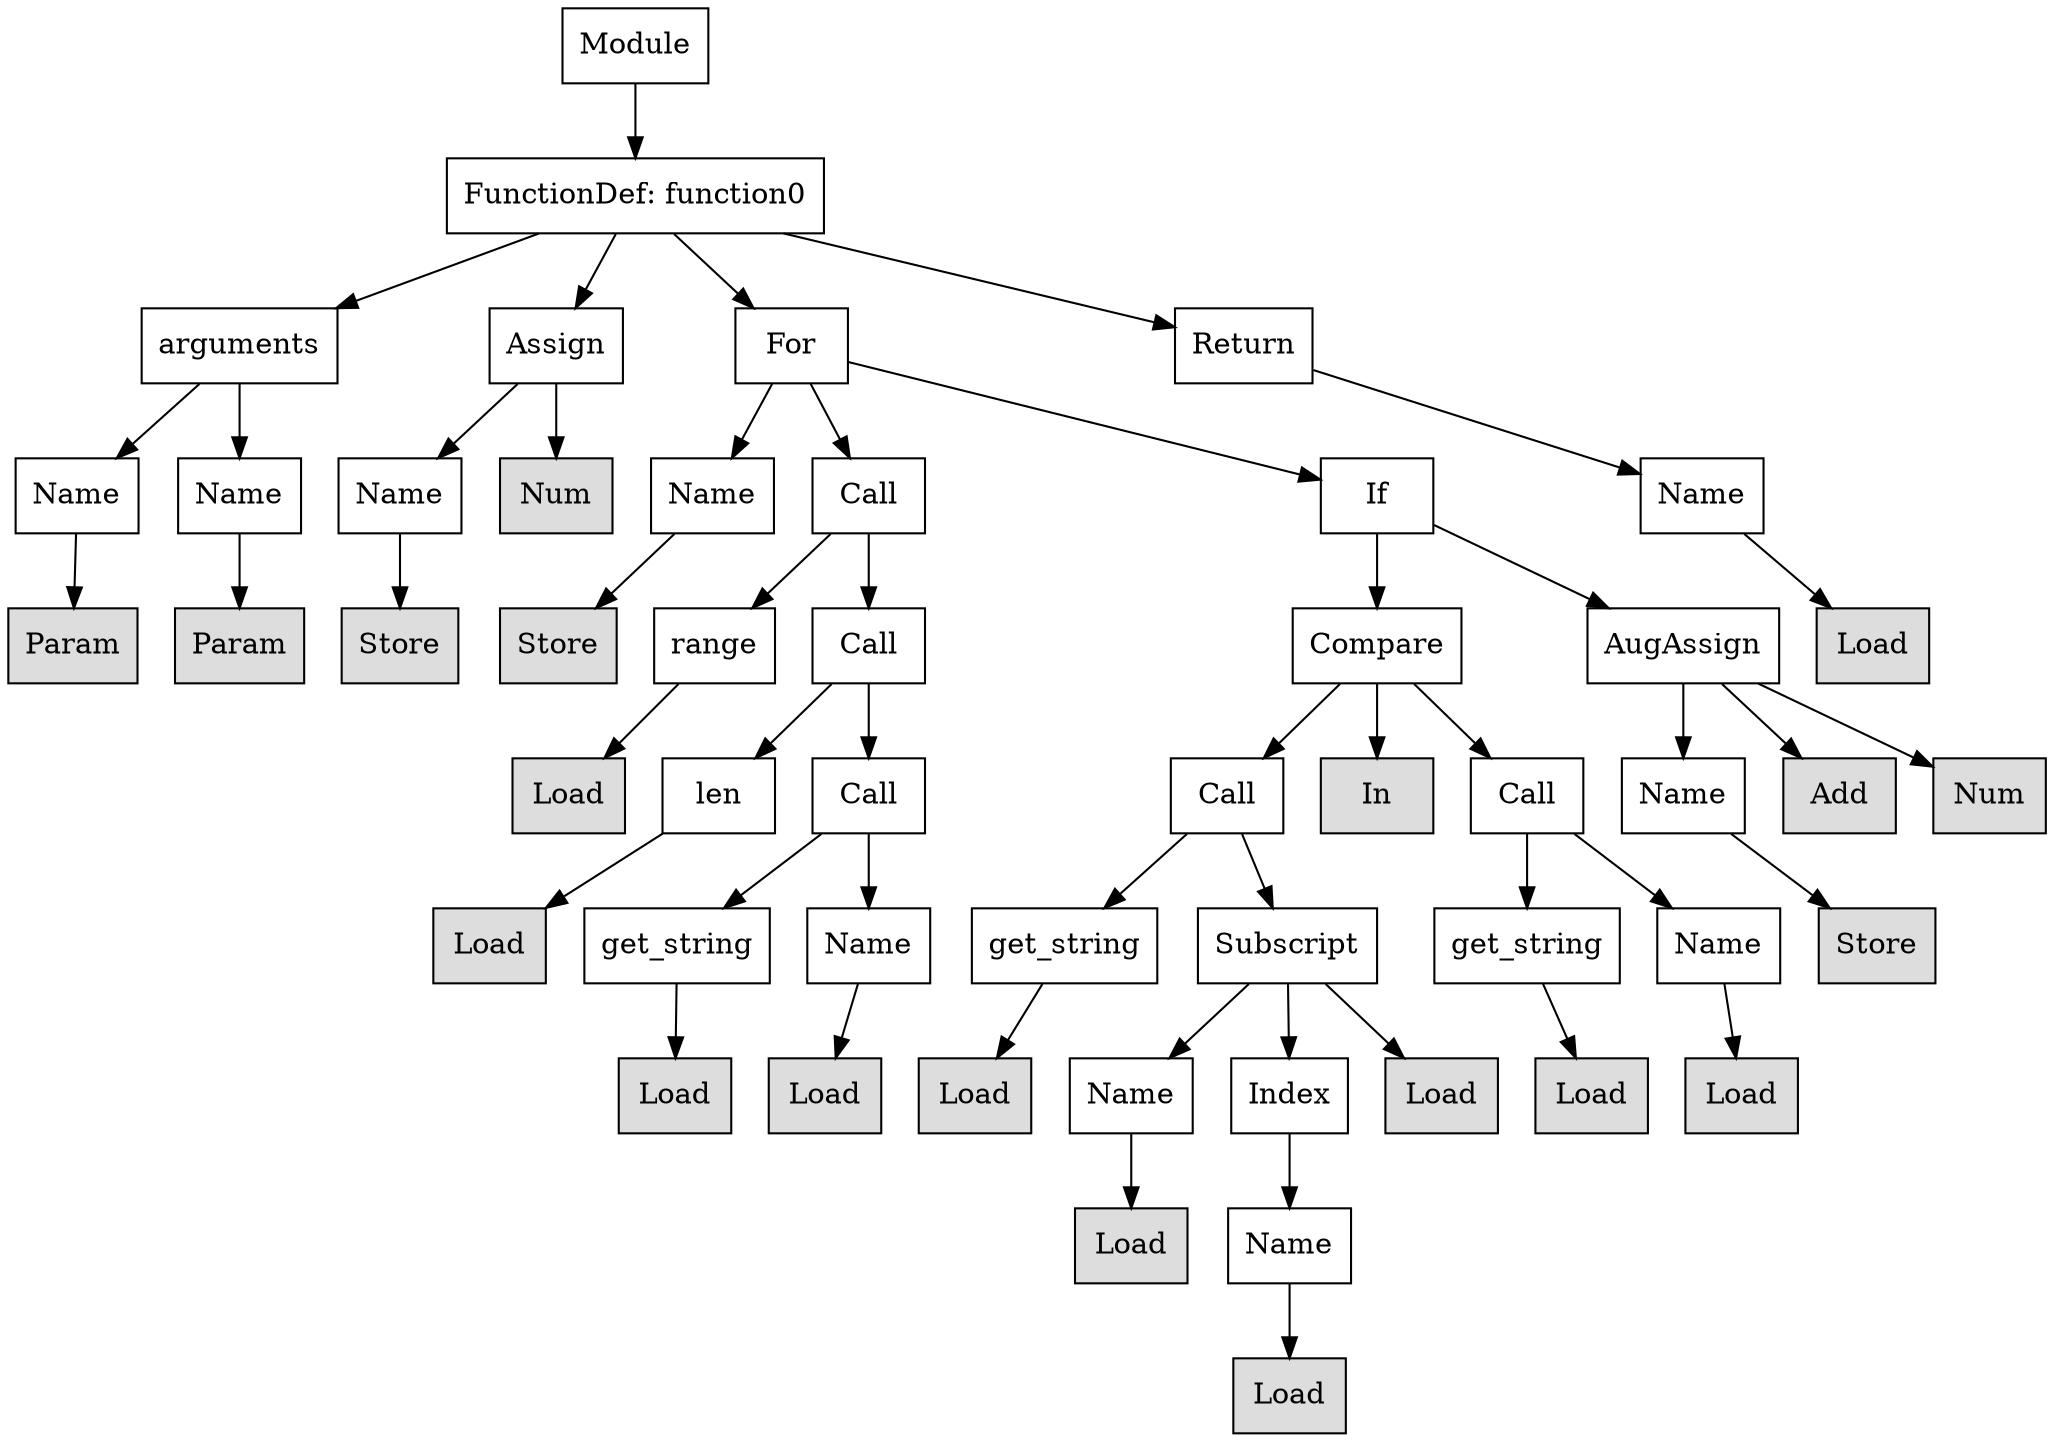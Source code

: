digraph G {
n0 [shape=rect, label="Module"];
n1 [shape=rect, label="FunctionDef: function0"];
n2 [shape=rect, label="arguments"];
n3 [shape=rect, label="Assign"];
n4 [shape=rect, label="For"];
n5 [shape=rect, label="Return"];
n6 [shape=rect, label="Name"];
n7 [shape=rect, label="Name"];
n8 [shape=rect, label="Name"];
n9 [shape=rect, label="Num" style="filled" fillcolor="#dddddd"];
n10 [shape=rect, label="Name"];
n11 [shape=rect, label="Call"];
n12 [shape=rect, label="If"];
n13 [shape=rect, label="Name"];
n14 [shape=rect, label="Param" style="filled" fillcolor="#dddddd"];
n15 [shape=rect, label="Param" style="filled" fillcolor="#dddddd"];
n16 [shape=rect, label="Store" style="filled" fillcolor="#dddddd"];
n17 [shape=rect, label="Store" style="filled" fillcolor="#dddddd"];
n18 [shape=rect, label="range"];
n19 [shape=rect, label="Call"];
n20 [shape=rect, label="Compare"];
n21 [shape=rect, label="AugAssign"];
n22 [shape=rect, label="Load" style="filled" fillcolor="#dddddd"];
n23 [shape=rect, label="Load" style="filled" fillcolor="#dddddd"];
n24 [shape=rect, label="len"];
n25 [shape=rect, label="Call"];
n26 [shape=rect, label="Call"];
n27 [shape=rect, label="In" style="filled" fillcolor="#dddddd"];
n28 [shape=rect, label="Call"];
n29 [shape=rect, label="Name"];
n30 [shape=rect, label="Add" style="filled" fillcolor="#dddddd"];
n31 [shape=rect, label="Num" style="filled" fillcolor="#dddddd"];
n32 [shape=rect, label="Load" style="filled" fillcolor="#dddddd"];
n33 [shape=rect, label="get_string"];
n34 [shape=rect, label="Name"];
n35 [shape=rect, label="get_string"];
n36 [shape=rect, label="Subscript"];
n37 [shape=rect, label="get_string"];
n38 [shape=rect, label="Name"];
n39 [shape=rect, label="Store" style="filled" fillcolor="#dddddd"];
n40 [shape=rect, label="Load" style="filled" fillcolor="#dddddd"];
n41 [shape=rect, label="Load" style="filled" fillcolor="#dddddd"];
n42 [shape=rect, label="Load" style="filled" fillcolor="#dddddd"];
n43 [shape=rect, label="Name"];
n44 [shape=rect, label="Index"];
n45 [shape=rect, label="Load" style="filled" fillcolor="#dddddd"];
n46 [shape=rect, label="Load" style="filled" fillcolor="#dddddd"];
n47 [shape=rect, label="Load" style="filled" fillcolor="#dddddd"];
n48 [shape=rect, label="Load" style="filled" fillcolor="#dddddd"];
n49 [shape=rect, label="Name"];
n50 [shape=rect, label="Load" style="filled" fillcolor="#dddddd"];
n0 -> n1;
n1 -> n2;
n1 -> n3;
n1 -> n4;
n1 -> n5;
n2 -> n6;
n2 -> n7;
n3 -> n8;
n3 -> n9;
n4 -> n10;
n4 -> n11;
n4 -> n12;
n5 -> n13;
n6 -> n14;
n7 -> n15;
n8 -> n16;
n10 -> n17;
n11 -> n18;
n11 -> n19;
n12 -> n20;
n12 -> n21;
n13 -> n22;
n18 -> n23;
n19 -> n24;
n19 -> n25;
n20 -> n26;
n20 -> n27;
n20 -> n28;
n21 -> n29;
n21 -> n30;
n21 -> n31;
n24 -> n32;
n25 -> n33;
n25 -> n34;
n26 -> n35;
n26 -> n36;
n28 -> n37;
n28 -> n38;
n29 -> n39;
n33 -> n40;
n34 -> n41;
n35 -> n42;
n36 -> n43;
n36 -> n44;
n36 -> n45;
n37 -> n46;
n38 -> n47;
n43 -> n48;
n44 -> n49;
n49 -> n50;
}
